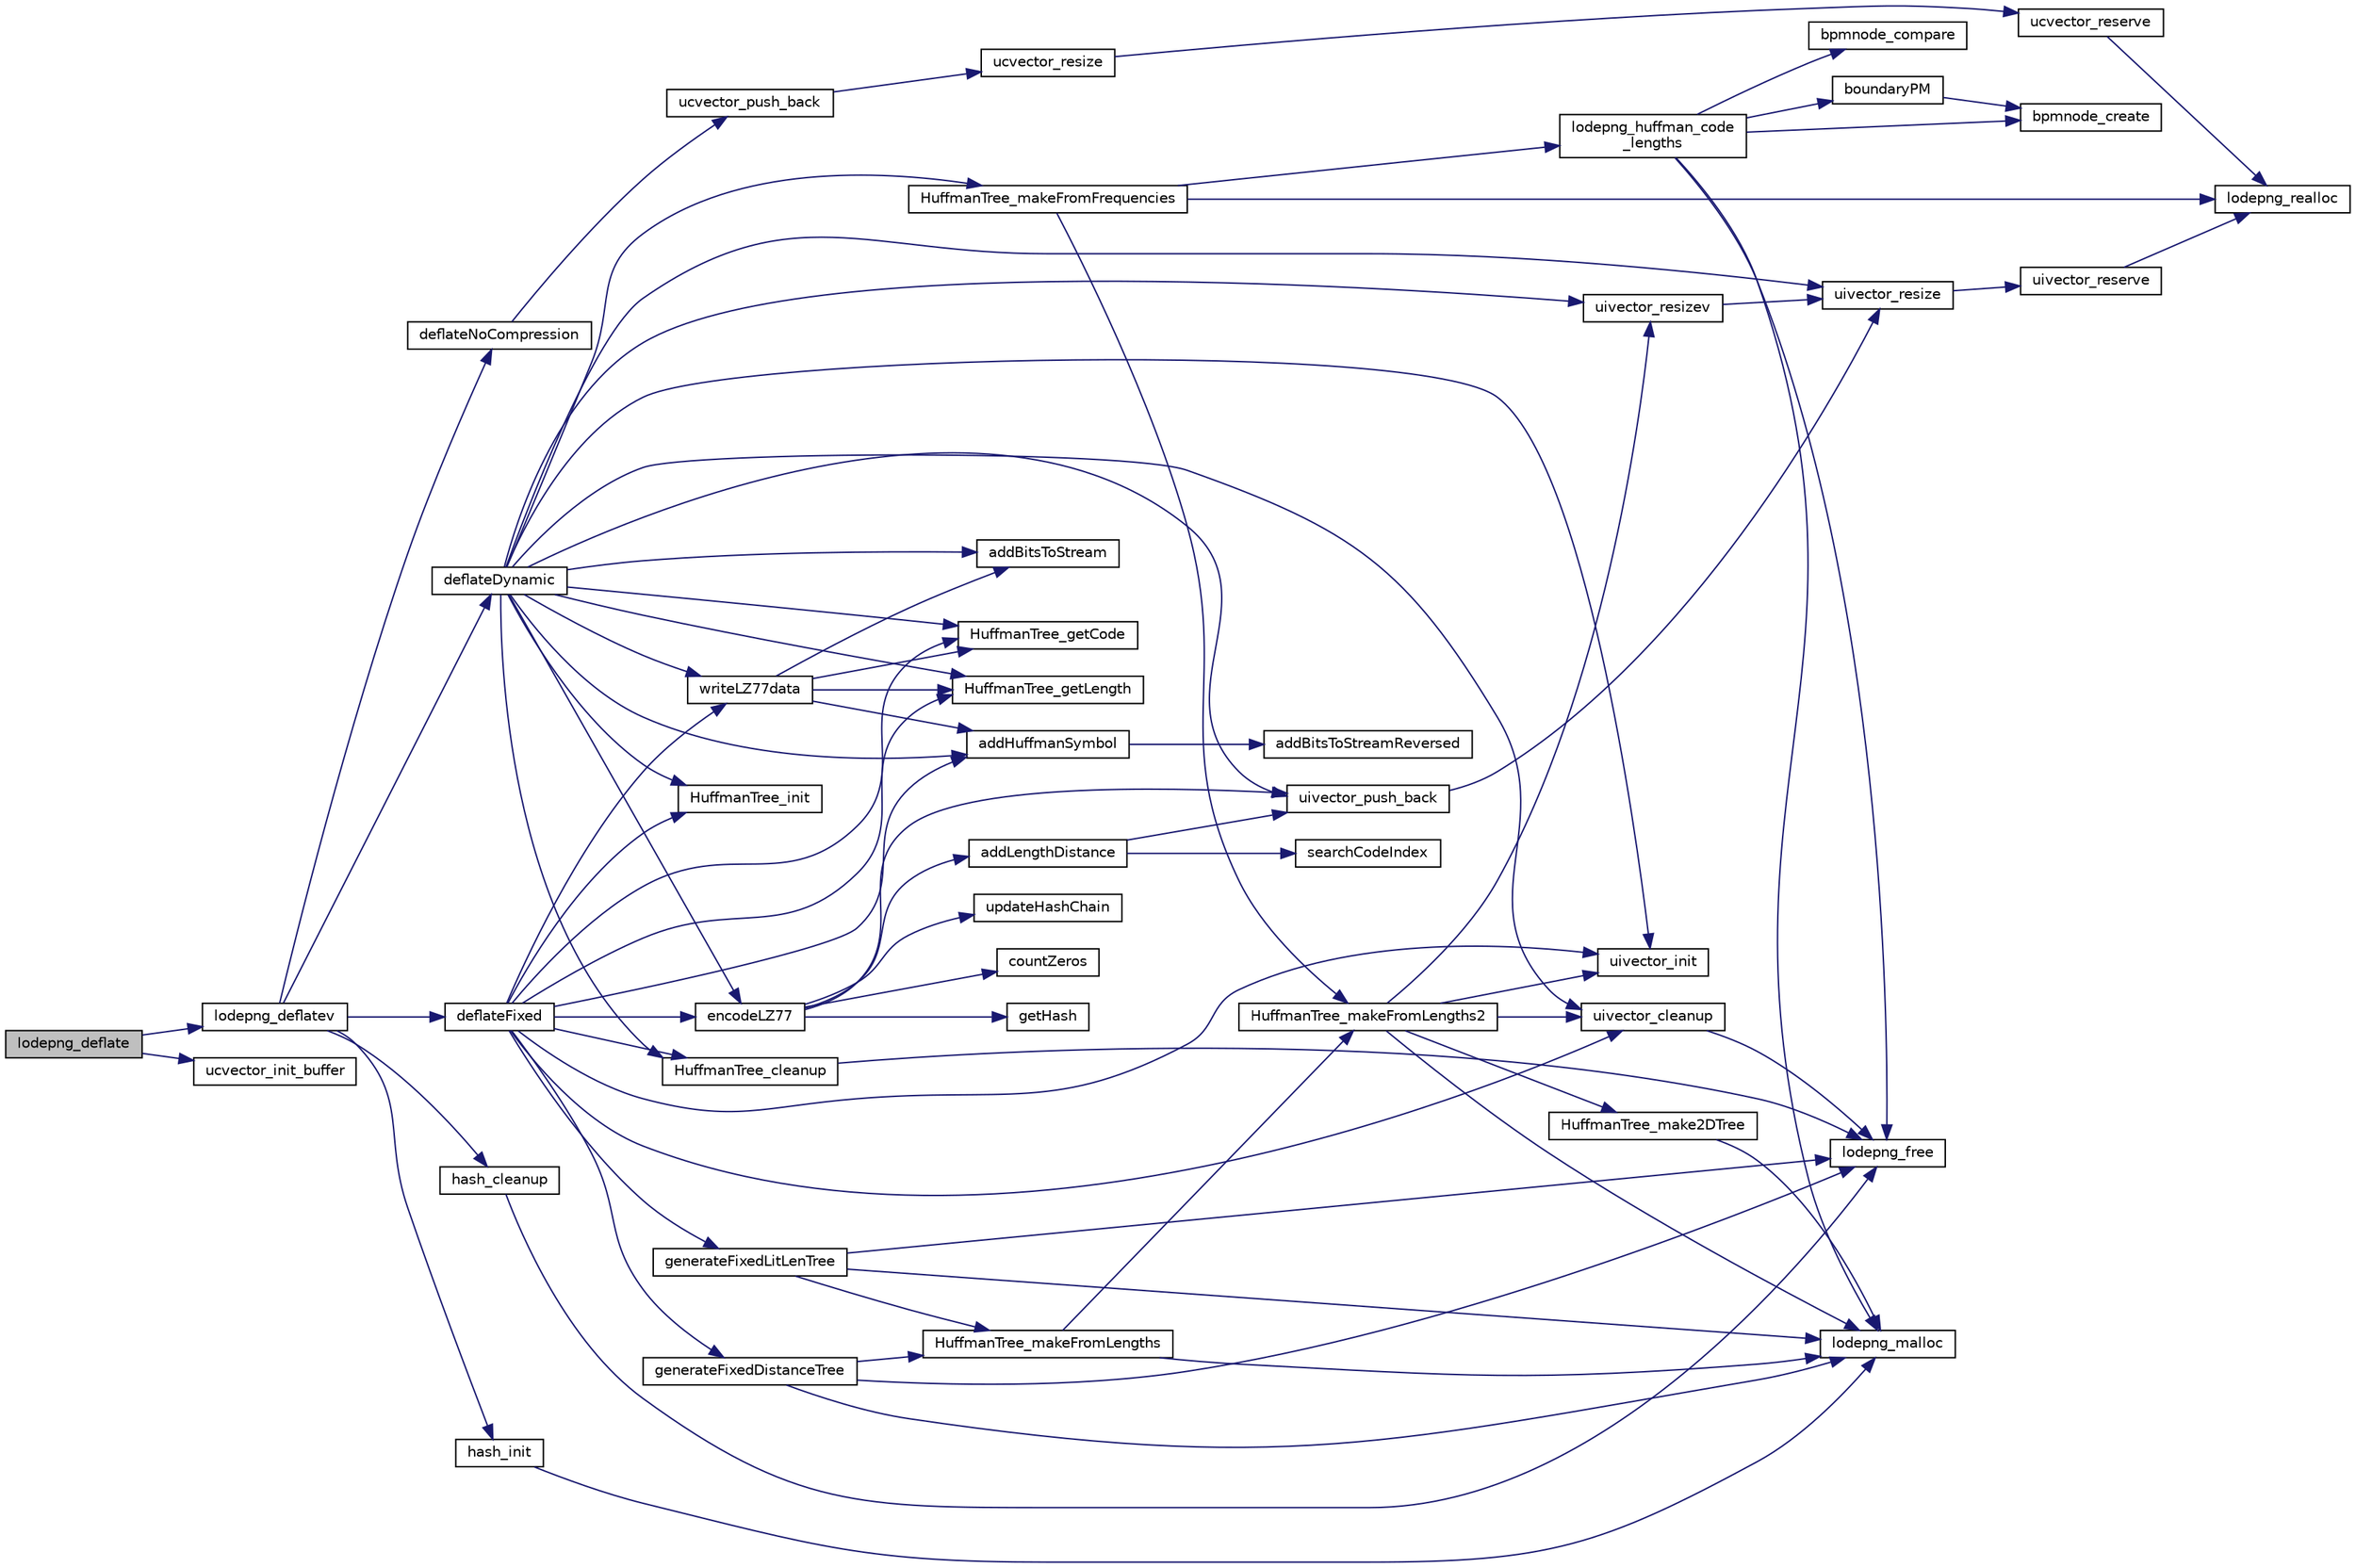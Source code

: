 digraph "lodepng_deflate"
{
 // LATEX_PDF_SIZE
  edge [fontname="Helvetica",fontsize="10",labelfontname="Helvetica",labelfontsize="10"];
  node [fontname="Helvetica",fontsize="10",shape=record];
  rankdir="LR";
  Node1 [label="lodepng_deflate",height=0.2,width=0.4,color="black", fillcolor="grey75", style="filled", fontcolor="black",tooltip=" "];
  Node1 -> Node2 [color="midnightblue",fontsize="10",style="solid",fontname="Helvetica"];
  Node2 [label="lodepng_deflatev",height=0.2,width=0.4,color="black", fillcolor="white", style="filled",URL="$lodepng_8cpp.html#a39ac60ba8b9972ab13c74559681c6346",tooltip=" "];
  Node2 -> Node3 [color="midnightblue",fontsize="10",style="solid",fontname="Helvetica"];
  Node3 [label="deflateDynamic",height=0.2,width=0.4,color="black", fillcolor="white", style="filled",URL="$lodepng_8cpp.html#ae121df49cb1cf4d071177875f21a364a",tooltip=" "];
  Node3 -> Node4 [color="midnightblue",fontsize="10",style="solid",fontname="Helvetica"];
  Node4 [label="addBitsToStream",height=0.2,width=0.4,color="black", fillcolor="white", style="filled",URL="$lodepng_8cpp.html#aaee6011b88c8b394ccd9e868b01cafa6",tooltip=" "];
  Node3 -> Node5 [color="midnightblue",fontsize="10",style="solid",fontname="Helvetica"];
  Node5 [label="addHuffmanSymbol",height=0.2,width=0.4,color="black", fillcolor="white", style="filled",URL="$lodepng_8cpp.html#a8220b4fba74162202ac5294bde504252",tooltip=" "];
  Node5 -> Node6 [color="midnightblue",fontsize="10",style="solid",fontname="Helvetica"];
  Node6 [label="addBitsToStreamReversed",height=0.2,width=0.4,color="black", fillcolor="white", style="filled",URL="$lodepng_8cpp.html#aef353b91f13641f94a9028ac84fb330c",tooltip=" "];
  Node3 -> Node7 [color="midnightblue",fontsize="10",style="solid",fontname="Helvetica"];
  Node7 [label="encodeLZ77",height=0.2,width=0.4,color="black", fillcolor="white", style="filled",URL="$lodepng_8cpp.html#a43999e66c6578e9ac1275d7ece61d568",tooltip=" "];
  Node7 -> Node8 [color="midnightblue",fontsize="10",style="solid",fontname="Helvetica"];
  Node8 [label="addLengthDistance",height=0.2,width=0.4,color="black", fillcolor="white", style="filled",URL="$lodepng_8cpp.html#aad409090a7949e79b1db4c3a34431712",tooltip=" "];
  Node8 -> Node9 [color="midnightblue",fontsize="10",style="solid",fontname="Helvetica"];
  Node9 [label="searchCodeIndex",height=0.2,width=0.4,color="black", fillcolor="white", style="filled",URL="$lodepng_8cpp.html#a1be657e325355087ebe176d187d2c0a5",tooltip=" "];
  Node8 -> Node10 [color="midnightblue",fontsize="10",style="solid",fontname="Helvetica"];
  Node10 [label="uivector_push_back",height=0.2,width=0.4,color="black", fillcolor="white", style="filled",URL="$lodepng_8cpp.html#a5cfb7c89e9f18896101fddb10786cbc2",tooltip=" "];
  Node10 -> Node11 [color="midnightblue",fontsize="10",style="solid",fontname="Helvetica"];
  Node11 [label="uivector_resize",height=0.2,width=0.4,color="black", fillcolor="white", style="filled",URL="$lodepng_8cpp.html#a348bbe51fbdd2881e2caabe468611a26",tooltip=" "];
  Node11 -> Node12 [color="midnightblue",fontsize="10",style="solid",fontname="Helvetica"];
  Node12 [label="uivector_reserve",height=0.2,width=0.4,color="black", fillcolor="white", style="filled",URL="$lodepng_8cpp.html#a61adf65885d6d7d2ca17cc74c4878da2",tooltip=" "];
  Node12 -> Node13 [color="midnightblue",fontsize="10",style="solid",fontname="Helvetica"];
  Node13 [label="lodepng_realloc",height=0.2,width=0.4,color="black", fillcolor="white", style="filled",URL="$lodepng_8cpp.html#a6ee50a3631edd70134996a315552131b",tooltip=" "];
  Node7 -> Node14 [color="midnightblue",fontsize="10",style="solid",fontname="Helvetica"];
  Node14 [label="countZeros",height=0.2,width=0.4,color="black", fillcolor="white", style="filled",URL="$lodepng_8cpp.html#a92ccc314f19e1d89170fadb55b760464",tooltip=" "];
  Node7 -> Node15 [color="midnightblue",fontsize="10",style="solid",fontname="Helvetica"];
  Node15 [label="getHash",height=0.2,width=0.4,color="black", fillcolor="white", style="filled",URL="$lodepng_8cpp.html#a7a0f9762d3257497e827f8afde3d05fe",tooltip=" "];
  Node7 -> Node10 [color="midnightblue",fontsize="10",style="solid",fontname="Helvetica"];
  Node7 -> Node16 [color="midnightblue",fontsize="10",style="solid",fontname="Helvetica"];
  Node16 [label="updateHashChain",height=0.2,width=0.4,color="black", fillcolor="white", style="filled",URL="$lodepng_8cpp.html#a51f66e0bdf02611b97c119279fed51e6",tooltip=" "];
  Node3 -> Node17 [color="midnightblue",fontsize="10",style="solid",fontname="Helvetica"];
  Node17 [label="HuffmanTree_cleanup",height=0.2,width=0.4,color="black", fillcolor="white", style="filled",URL="$lodepng_8cpp.html#a3228e11a4562c70c9fb78931eb6eb44a",tooltip=" "];
  Node17 -> Node18 [color="midnightblue",fontsize="10",style="solid",fontname="Helvetica"];
  Node18 [label="lodepng_free",height=0.2,width=0.4,color="black", fillcolor="white", style="filled",URL="$lodepng_8cpp.html#a5cabd4078527ba33b78791fac7e8b15c",tooltip=" "];
  Node3 -> Node19 [color="midnightblue",fontsize="10",style="solid",fontname="Helvetica"];
  Node19 [label="HuffmanTree_getCode",height=0.2,width=0.4,color="black", fillcolor="white", style="filled",URL="$lodepng_8cpp.html#a4a219535105aecc94ba9d4bccfbb66b8",tooltip=" "];
  Node3 -> Node20 [color="midnightblue",fontsize="10",style="solid",fontname="Helvetica"];
  Node20 [label="HuffmanTree_getLength",height=0.2,width=0.4,color="black", fillcolor="white", style="filled",URL="$lodepng_8cpp.html#a0b12e062127bf0b511165c7a14ca9a87",tooltip=" "];
  Node3 -> Node21 [color="midnightblue",fontsize="10",style="solid",fontname="Helvetica"];
  Node21 [label="HuffmanTree_init",height=0.2,width=0.4,color="black", fillcolor="white", style="filled",URL="$lodepng_8cpp.html#a37cb427b175e04defdc48569b76a375c",tooltip=" "];
  Node3 -> Node22 [color="midnightblue",fontsize="10",style="solid",fontname="Helvetica"];
  Node22 [label="HuffmanTree_makeFromFrequencies",height=0.2,width=0.4,color="black", fillcolor="white", style="filled",URL="$lodepng_8cpp.html#a24e41d5a8d40a77fa34914e2bc030446",tooltip=" "];
  Node22 -> Node23 [color="midnightblue",fontsize="10",style="solid",fontname="Helvetica"];
  Node23 [label="HuffmanTree_makeFromLengths2",height=0.2,width=0.4,color="black", fillcolor="white", style="filled",URL="$lodepng_8cpp.html#a6dd288bb82383b61cb04855b6a38680a",tooltip=" "];
  Node23 -> Node24 [color="midnightblue",fontsize="10",style="solid",fontname="Helvetica"];
  Node24 [label="HuffmanTree_make2DTree",height=0.2,width=0.4,color="black", fillcolor="white", style="filled",URL="$lodepng_8cpp.html#aadc61a27e58bef1cc7722ea172bf58fd",tooltip=" "];
  Node24 -> Node25 [color="midnightblue",fontsize="10",style="solid",fontname="Helvetica"];
  Node25 [label="lodepng_malloc",height=0.2,width=0.4,color="black", fillcolor="white", style="filled",URL="$lodepng_8cpp.html#acde6d2f623c875a922fc7526d49af03c",tooltip=" "];
  Node23 -> Node25 [color="midnightblue",fontsize="10",style="solid",fontname="Helvetica"];
  Node23 -> Node26 [color="midnightblue",fontsize="10",style="solid",fontname="Helvetica"];
  Node26 [label="uivector_cleanup",height=0.2,width=0.4,color="black", fillcolor="white", style="filled",URL="$lodepng_8cpp.html#a58616079535e14a89a469632d078d336",tooltip=" "];
  Node26 -> Node18 [color="midnightblue",fontsize="10",style="solid",fontname="Helvetica"];
  Node23 -> Node27 [color="midnightblue",fontsize="10",style="solid",fontname="Helvetica"];
  Node27 [label="uivector_init",height=0.2,width=0.4,color="black", fillcolor="white", style="filled",URL="$lodepng_8cpp.html#aa03164e774d0dea9886ccdbb3f591f49",tooltip=" "];
  Node23 -> Node28 [color="midnightblue",fontsize="10",style="solid",fontname="Helvetica"];
  Node28 [label="uivector_resizev",height=0.2,width=0.4,color="black", fillcolor="white", style="filled",URL="$lodepng_8cpp.html#a2ceb381bbb52c2fc72946047b58ea11d",tooltip=" "];
  Node28 -> Node11 [color="midnightblue",fontsize="10",style="solid",fontname="Helvetica"];
  Node22 -> Node29 [color="midnightblue",fontsize="10",style="solid",fontname="Helvetica"];
  Node29 [label="lodepng_huffman_code\l_lengths",height=0.2,width=0.4,color="black", fillcolor="white", style="filled",URL="$lodepng_8cpp.html#a82c0c408213e5bbb4a8d0edbaeffc97f",tooltip=" "];
  Node29 -> Node30 [color="midnightblue",fontsize="10",style="solid",fontname="Helvetica"];
  Node30 [label="boundaryPM",height=0.2,width=0.4,color="black", fillcolor="white", style="filled",URL="$lodepng_8cpp.html#a1fa0e06d91f41a5ff40b70eb97ec501f",tooltip=" "];
  Node30 -> Node31 [color="midnightblue",fontsize="10",style="solid",fontname="Helvetica"];
  Node31 [label="bpmnode_create",height=0.2,width=0.4,color="black", fillcolor="white", style="filled",URL="$lodepng_8cpp.html#ad9328e36df05b6a208af70cb9cef3264",tooltip=" "];
  Node29 -> Node32 [color="midnightblue",fontsize="10",style="solid",fontname="Helvetica"];
  Node32 [label="bpmnode_compare",height=0.2,width=0.4,color="black", fillcolor="white", style="filled",URL="$lodepng_8cpp.html#adaab7ed393e8e55ced371076a69974d5",tooltip=" "];
  Node29 -> Node31 [color="midnightblue",fontsize="10",style="solid",fontname="Helvetica"];
  Node29 -> Node18 [color="midnightblue",fontsize="10",style="solid",fontname="Helvetica"];
  Node29 -> Node25 [color="midnightblue",fontsize="10",style="solid",fontname="Helvetica"];
  Node22 -> Node13 [color="midnightblue",fontsize="10",style="solid",fontname="Helvetica"];
  Node3 -> Node26 [color="midnightblue",fontsize="10",style="solid",fontname="Helvetica"];
  Node3 -> Node27 [color="midnightblue",fontsize="10",style="solid",fontname="Helvetica"];
  Node3 -> Node10 [color="midnightblue",fontsize="10",style="solid",fontname="Helvetica"];
  Node3 -> Node11 [color="midnightblue",fontsize="10",style="solid",fontname="Helvetica"];
  Node3 -> Node28 [color="midnightblue",fontsize="10",style="solid",fontname="Helvetica"];
  Node3 -> Node33 [color="midnightblue",fontsize="10",style="solid",fontname="Helvetica"];
  Node33 [label="writeLZ77data",height=0.2,width=0.4,color="black", fillcolor="white", style="filled",URL="$lodepng_8cpp.html#a6bcad159011eeb745922886cb9b72db4",tooltip=" "];
  Node33 -> Node4 [color="midnightblue",fontsize="10",style="solid",fontname="Helvetica"];
  Node33 -> Node5 [color="midnightblue",fontsize="10",style="solid",fontname="Helvetica"];
  Node33 -> Node19 [color="midnightblue",fontsize="10",style="solid",fontname="Helvetica"];
  Node33 -> Node20 [color="midnightblue",fontsize="10",style="solid",fontname="Helvetica"];
  Node2 -> Node34 [color="midnightblue",fontsize="10",style="solid",fontname="Helvetica"];
  Node34 [label="deflateFixed",height=0.2,width=0.4,color="black", fillcolor="white", style="filled",URL="$lodepng_8cpp.html#ae74e5eb341f431e2e8cf099e0691d803",tooltip=" "];
  Node34 -> Node5 [color="midnightblue",fontsize="10",style="solid",fontname="Helvetica"];
  Node34 -> Node7 [color="midnightblue",fontsize="10",style="solid",fontname="Helvetica"];
  Node34 -> Node35 [color="midnightblue",fontsize="10",style="solid",fontname="Helvetica"];
  Node35 [label="generateFixedDistanceTree",height=0.2,width=0.4,color="black", fillcolor="white", style="filled",URL="$lodepng_8cpp.html#afff6d2d37364f0329eba8b54c380b1ff",tooltip=" "];
  Node35 -> Node36 [color="midnightblue",fontsize="10",style="solid",fontname="Helvetica"];
  Node36 [label="HuffmanTree_makeFromLengths",height=0.2,width=0.4,color="black", fillcolor="white", style="filled",URL="$lodepng_8cpp.html#aba97231d47c3cb5538a30bb0cd4be7e9",tooltip=" "];
  Node36 -> Node23 [color="midnightblue",fontsize="10",style="solid",fontname="Helvetica"];
  Node36 -> Node25 [color="midnightblue",fontsize="10",style="solid",fontname="Helvetica"];
  Node35 -> Node18 [color="midnightblue",fontsize="10",style="solid",fontname="Helvetica"];
  Node35 -> Node25 [color="midnightblue",fontsize="10",style="solid",fontname="Helvetica"];
  Node34 -> Node37 [color="midnightblue",fontsize="10",style="solid",fontname="Helvetica"];
  Node37 [label="generateFixedLitLenTree",height=0.2,width=0.4,color="black", fillcolor="white", style="filled",URL="$lodepng_8cpp.html#ae061b285397842660d714272df841c39",tooltip=" "];
  Node37 -> Node36 [color="midnightblue",fontsize="10",style="solid",fontname="Helvetica"];
  Node37 -> Node18 [color="midnightblue",fontsize="10",style="solid",fontname="Helvetica"];
  Node37 -> Node25 [color="midnightblue",fontsize="10",style="solid",fontname="Helvetica"];
  Node34 -> Node17 [color="midnightblue",fontsize="10",style="solid",fontname="Helvetica"];
  Node34 -> Node19 [color="midnightblue",fontsize="10",style="solid",fontname="Helvetica"];
  Node34 -> Node20 [color="midnightblue",fontsize="10",style="solid",fontname="Helvetica"];
  Node34 -> Node21 [color="midnightblue",fontsize="10",style="solid",fontname="Helvetica"];
  Node34 -> Node26 [color="midnightblue",fontsize="10",style="solid",fontname="Helvetica"];
  Node34 -> Node27 [color="midnightblue",fontsize="10",style="solid",fontname="Helvetica"];
  Node34 -> Node33 [color="midnightblue",fontsize="10",style="solid",fontname="Helvetica"];
  Node2 -> Node38 [color="midnightblue",fontsize="10",style="solid",fontname="Helvetica"];
  Node38 [label="deflateNoCompression",height=0.2,width=0.4,color="black", fillcolor="white", style="filled",URL="$lodepng_8cpp.html#a758e000aa92967d5916db08e815e6b1f",tooltip=" "];
  Node38 -> Node39 [color="midnightblue",fontsize="10",style="solid",fontname="Helvetica"];
  Node39 [label="ucvector_push_back",height=0.2,width=0.4,color="black", fillcolor="white", style="filled",URL="$lodepng_8cpp.html#a877b6a70493cb0b29f719ea48a26eadb",tooltip=" "];
  Node39 -> Node40 [color="midnightblue",fontsize="10",style="solid",fontname="Helvetica"];
  Node40 [label="ucvector_resize",height=0.2,width=0.4,color="black", fillcolor="white", style="filled",URL="$lodepng_8cpp.html#ae4e2da90ae4abb858852f211eb28d622",tooltip=" "];
  Node40 -> Node41 [color="midnightblue",fontsize="10",style="solid",fontname="Helvetica"];
  Node41 [label="ucvector_reserve",height=0.2,width=0.4,color="black", fillcolor="white", style="filled",URL="$lodepng_8cpp.html#ac03e508691c2826ee4065627465ccb4a",tooltip=" "];
  Node41 -> Node13 [color="midnightblue",fontsize="10",style="solid",fontname="Helvetica"];
  Node2 -> Node42 [color="midnightblue",fontsize="10",style="solid",fontname="Helvetica"];
  Node42 [label="hash_cleanup",height=0.2,width=0.4,color="black", fillcolor="white", style="filled",URL="$lodepng_8cpp.html#a42a60458dc0338a8995e04eb17085291",tooltip=" "];
  Node42 -> Node18 [color="midnightblue",fontsize="10",style="solid",fontname="Helvetica"];
  Node2 -> Node43 [color="midnightblue",fontsize="10",style="solid",fontname="Helvetica"];
  Node43 [label="hash_init",height=0.2,width=0.4,color="black", fillcolor="white", style="filled",URL="$lodepng_8cpp.html#af0c3ddc6fb0114714f7e87a485f0403a",tooltip=" "];
  Node43 -> Node25 [color="midnightblue",fontsize="10",style="solid",fontname="Helvetica"];
  Node1 -> Node44 [color="midnightblue",fontsize="10",style="solid",fontname="Helvetica"];
  Node44 [label="ucvector_init_buffer",height=0.2,width=0.4,color="black", fillcolor="white", style="filled",URL="$lodepng_8cpp.html#a965dbd8125f0471f3e0d8206b4c91f22",tooltip=" "];
}
